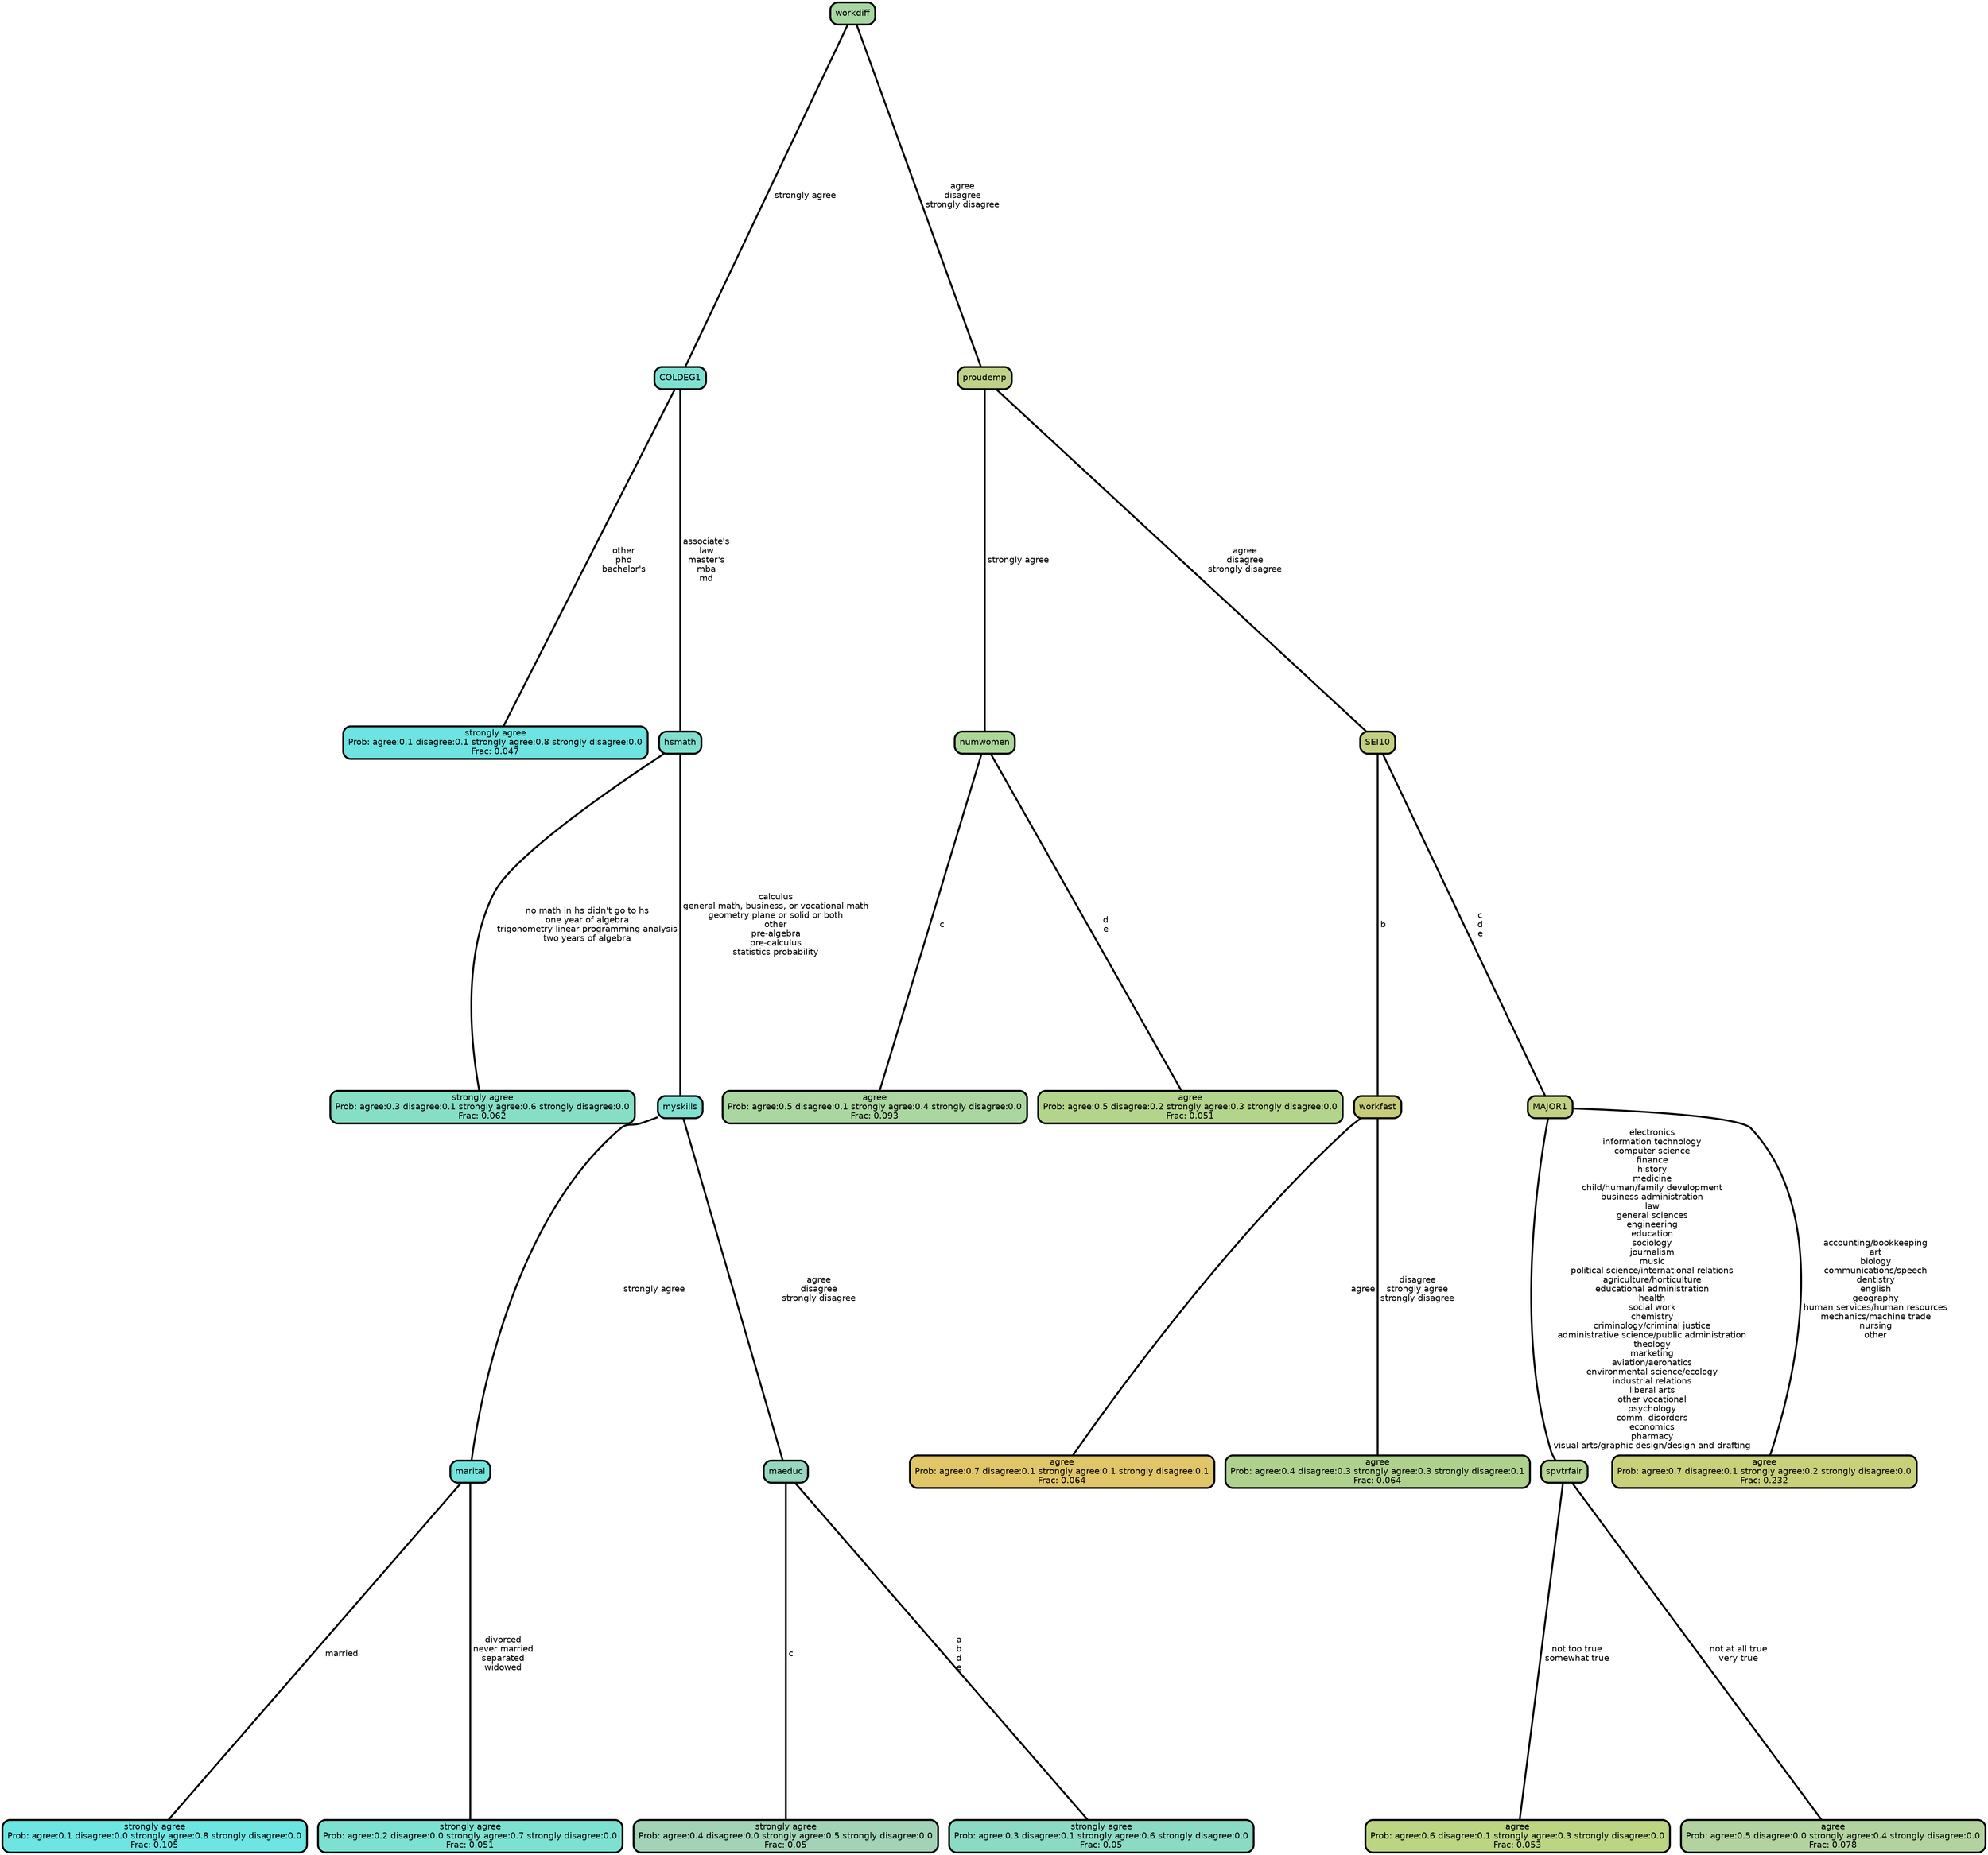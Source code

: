 graph Tree {
node [shape=box, style="filled, rounded",color="black",penwidth="3",fontcolor="black",                 fontname=helvetica] ;
graph [ranksep="0 equally", splines=straight,                 bgcolor=transparent, dpi=200] ;
edge [fontname=helvetica, color=black] ;
0 [label="strongly agree
Prob: agree:0.1 disagree:0.1 strongly agree:0.8 strongly disagree:0.0
Frac: 0.047", fillcolor="#6de4e1"] ;
1 [label="COLDEG1", fillcolor="#7ee0d1"] ;
2 [label="strongly agree
Prob: agree:0.3 disagree:0.1 strongly agree:0.6 strongly disagree:0.0
Frac: 0.062", fillcolor="#86dfc5"] ;
3 [label="hsmath", fillcolor="#81dfce"] ;
4 [label="strongly agree
Prob: agree:0.1 disagree:0.0 strongly agree:0.8 strongly disagree:0.0
Frac: 0.105", fillcolor="#6ce5e3"] ;
5 [label="marital", fillcolor="#72e4dd"] ;
6 [label="strongly agree
Prob: agree:0.2 disagree:0.0 strongly agree:0.7 strongly disagree:0.0
Frac: 0.051", fillcolor="#7de1d1"] ;
7 [label="myskills", fillcolor="#80dfd1"] ;
8 [label="strongly agree
Prob: agree:0.4 disagree:0.0 strongly agree:0.5 strongly disagree:0.0
Frac: 0.05", fillcolor="#a2d3b7"] ;
9 [label="maeduc", fillcolor="#96d7be"] ;
10 [label="strongly agree
Prob: agree:0.3 disagree:0.1 strongly agree:0.6 strongly disagree:0.0
Frac: 0.05", fillcolor="#8bdbc4"] ;
11 [label="workdiff", fillcolor="#a7d6a2"] ;
12 [label="agree
Prob: agree:0.5 disagree:0.1 strongly agree:0.4 strongly disagree:0.0
Frac: 0.093", fillcolor="#aad6a0"] ;
13 [label="numwomen", fillcolor="#add699"] ;
14 [label="agree
Prob: agree:0.5 disagree:0.2 strongly agree:0.3 strongly disagree:0.0
Frac: 0.051", fillcolor="#b3d58b"] ;
15 [label="proudemp", fillcolor="#bed187"] ;
16 [label="agree
Prob: agree:0.7 disagree:0.1 strongly agree:0.1 strongly disagree:0.1
Frac: 0.064", fillcolor="#e0c668"] ;
17 [label="workfast", fillcolor="#c7cc7b"] ;
18 [label="agree
Prob: agree:0.4 disagree:0.3 strongly agree:0.3 strongly disagree:0.1
Frac: 0.064", fillcolor="#aed28e"] ;
19 [label="SEI10", fillcolor="#c3d081"] ;
20 [label="agree
Prob: agree:0.6 disagree:0.1 strongly agree:0.3 strongly disagree:0.0
Frac: 0.053", fillcolor="#bbd583"] ;
21 [label="spvtrfair", fillcolor="#b6d494"] ;
22 [label="agree
Prob: agree:0.5 disagree:0.0 strongly agree:0.4 strongly disagree:0.0
Frac: 0.078", fillcolor="#b2d3a0"] ;
23 [label="MAJOR1", fillcolor="#c1d184"] ;
24 [label="agree
Prob: agree:0.7 disagree:0.1 strongly agree:0.2 strongly disagree:0.0
Frac: 0.232", fillcolor="#c8d07a"] ;
1 -- 0 [label=" other\n phd\n bachelor's",penwidth=3] ;
1 -- 3 [label=" associate's\n law\n master's\n mba\n md",penwidth=3] ;
3 -- 2 [label=" no math in hs didn't go to hs\n one year of algebra\n trigonometry linear programming analysis\n two years of algebra",penwidth=3] ;
3 -- 7 [label=" calculus\n general math, business, or vocational math\n geometry plane or solid or both\n other\n pre-algebra\n pre-calculus\n statistics probability",penwidth=3] ;
5 -- 4 [label=" married",penwidth=3] ;
5 -- 6 [label=" divorced\n never married\n separated\n widowed",penwidth=3] ;
7 -- 5 [label=" strongly agree",penwidth=3] ;
7 -- 9 [label=" agree\n disagree\n strongly disagree",penwidth=3] ;
9 -- 8 [label=" c",penwidth=3] ;
9 -- 10 [label=" a\n b\n d\n e",penwidth=3] ;
11 -- 1 [label=" strongly agree",penwidth=3] ;
11 -- 15 [label=" agree\n disagree\n strongly disagree",penwidth=3] ;
13 -- 12 [label=" c",penwidth=3] ;
13 -- 14 [label=" d\n e",penwidth=3] ;
15 -- 13 [label=" strongly agree",penwidth=3] ;
15 -- 19 [label=" agree\n disagree\n strongly disagree",penwidth=3] ;
17 -- 16 [label=" agree",penwidth=3] ;
17 -- 18 [label=" disagree\n strongly agree\n strongly disagree",penwidth=3] ;
19 -- 17 [label=" b",penwidth=3] ;
19 -- 23 [label=" c\n d\n e",penwidth=3] ;
21 -- 20 [label=" not too true\n somewhat true",penwidth=3] ;
21 -- 22 [label=" not at all true\n very true",penwidth=3] ;
23 -- 21 [label=" electronics\n information technology\n computer science\n finance\n history\n medicine\n child/human/family development\n business administration\n law\n general sciences\n engineering\n education\n sociology\n journalism\n music\n political science/international relations\n agriculture/horticulture\n educational administration\n health\n social work\n chemistry\n criminology/criminal justice\n administrative science/public administration\n theology\n marketing\n aviation/aeronatics\n environmental science/ecology\n industrial relations\n liberal arts\n other vocational\n psychology\n comm. disorders\n economics\n pharmacy\n visual arts/graphic design/design and drafting",penwidth=3] ;
23 -- 24 [label=" accounting/bookkeeping\n art\n biology\n communications/speech\n dentistry\n english\n geography\n human services/human resources\n mechanics/machine trade\n nursing\n other",penwidth=3] ;
{rank = same;}}